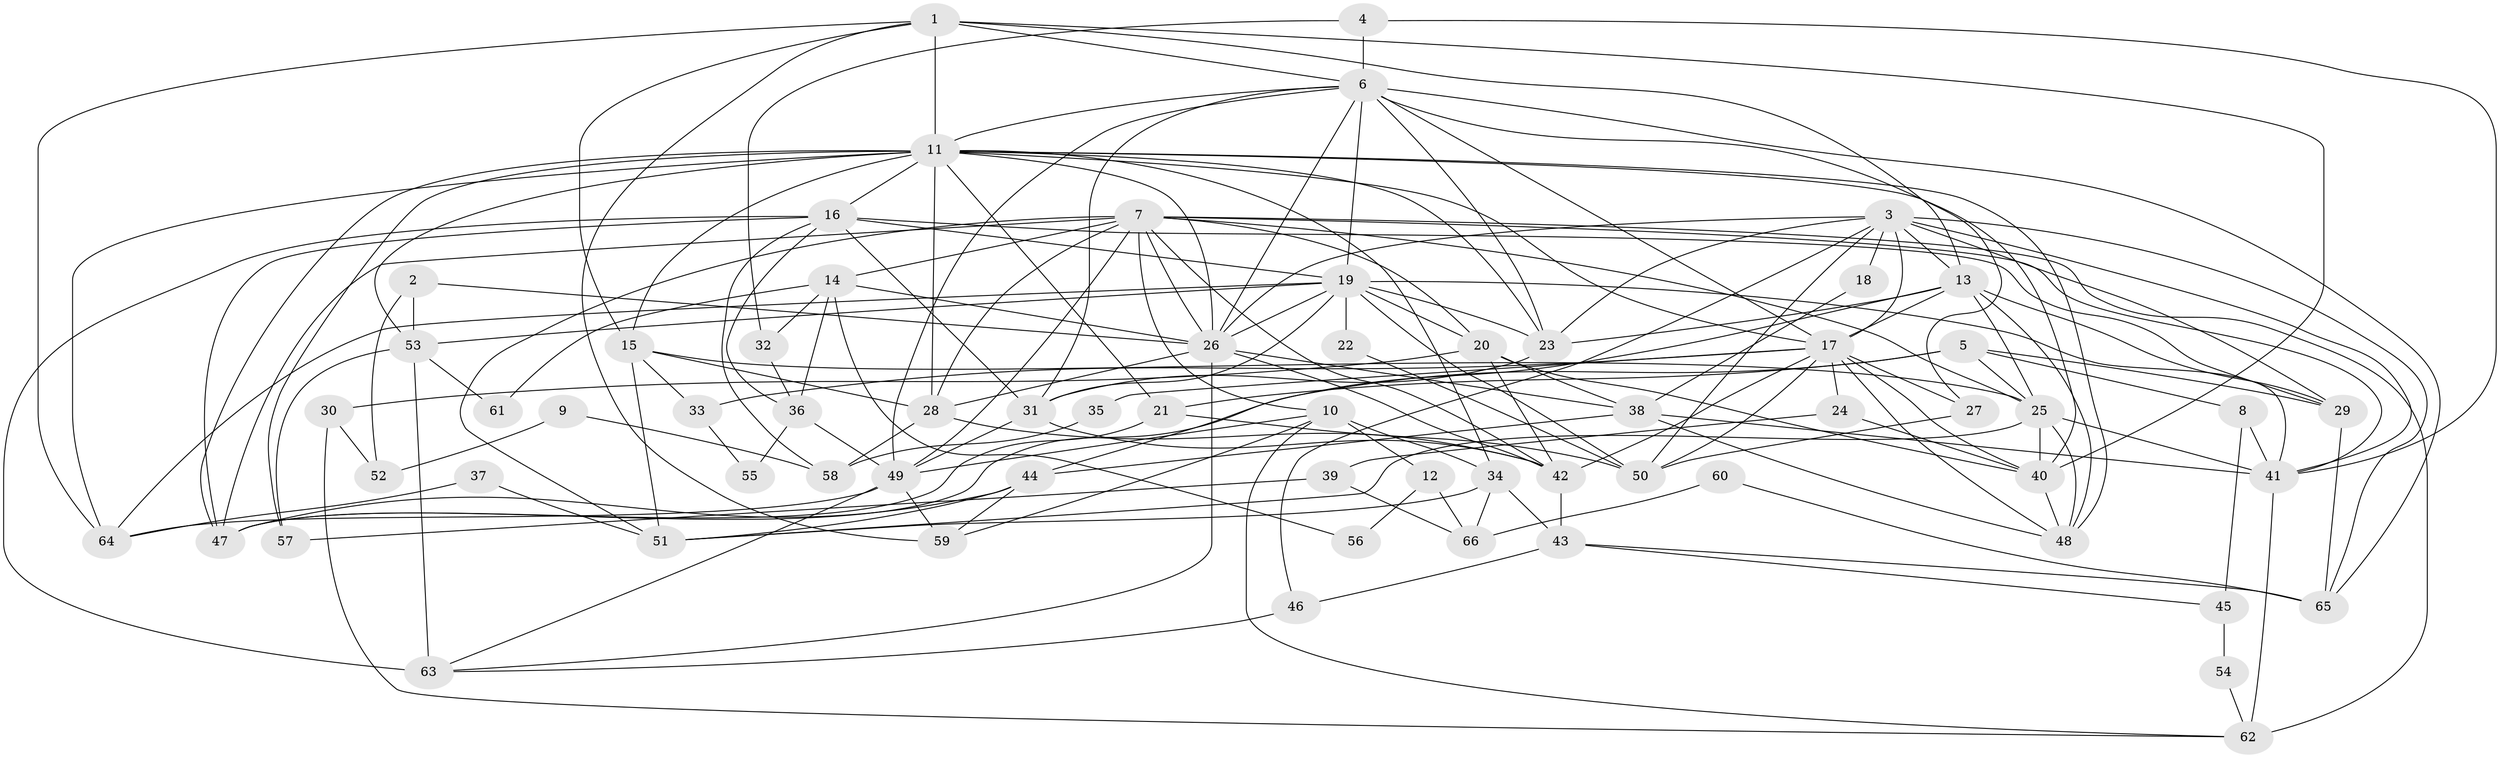 // original degree distribution, {4: 0.18181818181818182, 3: 0.3409090909090909, 10: 0.007575757575757576, 5: 0.22727272727272727, 2: 0.11363636363636363, 6: 0.10606060606060606, 9: 0.007575757575757576, 7: 0.015151515151515152}
// Generated by graph-tools (version 1.1) at 2025/36/03/09/25 02:36:01]
// undirected, 66 vertices, 175 edges
graph export_dot {
graph [start="1"]
  node [color=gray90,style=filled];
  1;
  2;
  3;
  4;
  5;
  6;
  7;
  8;
  9;
  10;
  11;
  12;
  13;
  14;
  15;
  16;
  17;
  18;
  19;
  20;
  21;
  22;
  23;
  24;
  25;
  26;
  27;
  28;
  29;
  30;
  31;
  32;
  33;
  34;
  35;
  36;
  37;
  38;
  39;
  40;
  41;
  42;
  43;
  44;
  45;
  46;
  47;
  48;
  49;
  50;
  51;
  52;
  53;
  54;
  55;
  56;
  57;
  58;
  59;
  60;
  61;
  62;
  63;
  64;
  65;
  66;
  1 -- 6 [weight=1.0];
  1 -- 11 [weight=1.0];
  1 -- 13 [weight=1.0];
  1 -- 15 [weight=1.0];
  1 -- 40 [weight=1.0];
  1 -- 59 [weight=1.0];
  1 -- 64 [weight=1.0];
  2 -- 26 [weight=1.0];
  2 -- 52 [weight=1.0];
  2 -- 53 [weight=1.0];
  3 -- 13 [weight=1.0];
  3 -- 17 [weight=1.0];
  3 -- 18 [weight=1.0];
  3 -- 23 [weight=1.0];
  3 -- 26 [weight=1.0];
  3 -- 29 [weight=1.0];
  3 -- 41 [weight=1.0];
  3 -- 46 [weight=1.0];
  3 -- 50 [weight=1.0];
  3 -- 65 [weight=1.0];
  4 -- 6 [weight=1.0];
  4 -- 32 [weight=1.0];
  4 -- 41 [weight=1.0];
  5 -- 8 [weight=1.0];
  5 -- 21 [weight=1.0];
  5 -- 25 [weight=1.0];
  5 -- 29 [weight=1.0];
  5 -- 47 [weight=1.0];
  6 -- 11 [weight=1.0];
  6 -- 17 [weight=1.0];
  6 -- 19 [weight=1.0];
  6 -- 23 [weight=1.0];
  6 -- 26 [weight=1.0];
  6 -- 27 [weight=1.0];
  6 -- 31 [weight=1.0];
  6 -- 49 [weight=1.0];
  6 -- 65 [weight=1.0];
  7 -- 10 [weight=1.0];
  7 -- 14 [weight=1.0];
  7 -- 20 [weight=1.0];
  7 -- 25 [weight=1.0];
  7 -- 26 [weight=1.0];
  7 -- 28 [weight=2.0];
  7 -- 41 [weight=1.0];
  7 -- 42 [weight=1.0];
  7 -- 47 [weight=2.0];
  7 -- 49 [weight=1.0];
  7 -- 51 [weight=1.0];
  7 -- 62 [weight=2.0];
  8 -- 41 [weight=1.0];
  8 -- 45 [weight=1.0];
  9 -- 52 [weight=1.0];
  9 -- 58 [weight=1.0];
  10 -- 12 [weight=1.0];
  10 -- 34 [weight=1.0];
  10 -- 49 [weight=1.0];
  10 -- 59 [weight=1.0];
  10 -- 62 [weight=1.0];
  11 -- 15 [weight=1.0];
  11 -- 16 [weight=1.0];
  11 -- 17 [weight=1.0];
  11 -- 21 [weight=1.0];
  11 -- 23 [weight=2.0];
  11 -- 26 [weight=1.0];
  11 -- 28 [weight=1.0];
  11 -- 34 [weight=1.0];
  11 -- 40 [weight=2.0];
  11 -- 47 [weight=1.0];
  11 -- 48 [weight=1.0];
  11 -- 53 [weight=1.0];
  11 -- 57 [weight=1.0];
  11 -- 64 [weight=1.0];
  12 -- 56 [weight=1.0];
  12 -- 66 [weight=1.0];
  13 -- 17 [weight=2.0];
  13 -- 23 [weight=1.0];
  13 -- 25 [weight=1.0];
  13 -- 29 [weight=2.0];
  13 -- 44 [weight=1.0];
  13 -- 48 [weight=1.0];
  14 -- 26 [weight=1.0];
  14 -- 32 [weight=1.0];
  14 -- 36 [weight=1.0];
  14 -- 56 [weight=1.0];
  14 -- 61 [weight=1.0];
  15 -- 25 [weight=1.0];
  15 -- 28 [weight=1.0];
  15 -- 33 [weight=1.0];
  15 -- 51 [weight=1.0];
  16 -- 19 [weight=2.0];
  16 -- 29 [weight=1.0];
  16 -- 31 [weight=2.0];
  16 -- 36 [weight=1.0];
  16 -- 47 [weight=2.0];
  16 -- 58 [weight=1.0];
  16 -- 63 [weight=1.0];
  17 -- 24 [weight=1.0];
  17 -- 27 [weight=1.0];
  17 -- 33 [weight=1.0];
  17 -- 35 [weight=1.0];
  17 -- 40 [weight=1.0];
  17 -- 42 [weight=1.0];
  17 -- 48 [weight=1.0];
  17 -- 50 [weight=1.0];
  18 -- 38 [weight=1.0];
  19 -- 20 [weight=1.0];
  19 -- 22 [weight=1.0];
  19 -- 23 [weight=1.0];
  19 -- 26 [weight=2.0];
  19 -- 31 [weight=2.0];
  19 -- 41 [weight=1.0];
  19 -- 50 [weight=1.0];
  19 -- 53 [weight=1.0];
  19 -- 64 [weight=2.0];
  20 -- 30 [weight=1.0];
  20 -- 38 [weight=1.0];
  20 -- 40 [weight=1.0];
  20 -- 42 [weight=1.0];
  21 -- 47 [weight=1.0];
  21 -- 50 [weight=1.0];
  22 -- 50 [weight=1.0];
  23 -- 31 [weight=1.0];
  24 -- 39 [weight=1.0];
  24 -- 40 [weight=1.0];
  25 -- 40 [weight=2.0];
  25 -- 41 [weight=1.0];
  25 -- 48 [weight=1.0];
  25 -- 51 [weight=1.0];
  26 -- 28 [weight=2.0];
  26 -- 38 [weight=2.0];
  26 -- 42 [weight=1.0];
  26 -- 63 [weight=1.0];
  27 -- 50 [weight=1.0];
  28 -- 42 [weight=1.0];
  28 -- 58 [weight=2.0];
  29 -- 65 [weight=1.0];
  30 -- 52 [weight=1.0];
  30 -- 62 [weight=1.0];
  31 -- 42 [weight=1.0];
  31 -- 49 [weight=1.0];
  32 -- 36 [weight=1.0];
  33 -- 55 [weight=1.0];
  34 -- 43 [weight=1.0];
  34 -- 51 [weight=1.0];
  34 -- 66 [weight=1.0];
  35 -- 58 [weight=1.0];
  36 -- 49 [weight=1.0];
  36 -- 55 [weight=1.0];
  37 -- 51 [weight=1.0];
  37 -- 64 [weight=1.0];
  38 -- 41 [weight=1.0];
  38 -- 44 [weight=1.0];
  38 -- 48 [weight=1.0];
  39 -- 57 [weight=1.0];
  39 -- 66 [weight=1.0];
  40 -- 48 [weight=1.0];
  41 -- 62 [weight=1.0];
  42 -- 43 [weight=1.0];
  43 -- 45 [weight=1.0];
  43 -- 46 [weight=1.0];
  43 -- 65 [weight=1.0];
  44 -- 47 [weight=1.0];
  44 -- 51 [weight=1.0];
  44 -- 59 [weight=1.0];
  45 -- 54 [weight=1.0];
  46 -- 63 [weight=1.0];
  49 -- 59 [weight=1.0];
  49 -- 63 [weight=1.0];
  49 -- 64 [weight=1.0];
  53 -- 57 [weight=1.0];
  53 -- 61 [weight=1.0];
  53 -- 63 [weight=3.0];
  54 -- 62 [weight=1.0];
  60 -- 65 [weight=1.0];
  60 -- 66 [weight=1.0];
}
